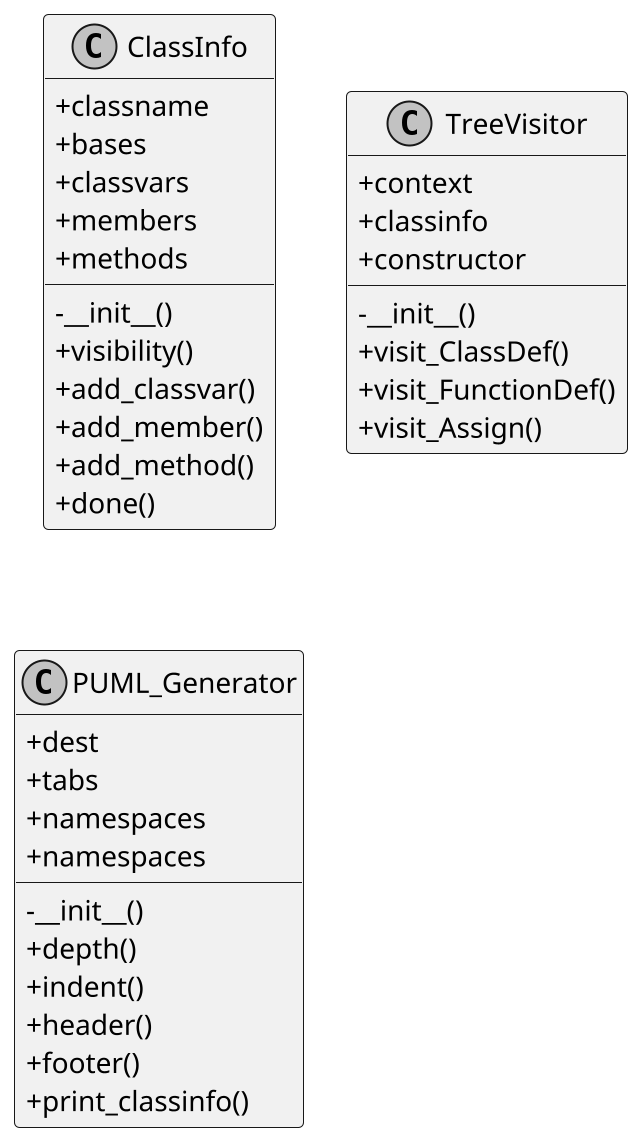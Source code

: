 @startuml
skinparam monochrome true
skinparam classAttributeIconSize 0
scale 2

class ClassInfo {
  +classname
  +bases
  +classvars
  +members
  +methods
  -__init__()
  +visibility()
  +add_classvar()
  +add_member()
  +add_method()
  +done()
}

class TreeVisitor {
  +context
  +classinfo
  +constructor
  -__init__()
  +visit_ClassDef()
  +visit_FunctionDef()
  +visit_Assign()
}

class PUML_Generator {
  +dest
  +tabs
  +namespaces
  +namespaces
  -__init__()
  +depth()
  +indent()
  +header()
  +footer()
  +print_classinfo()
}

@enduml
